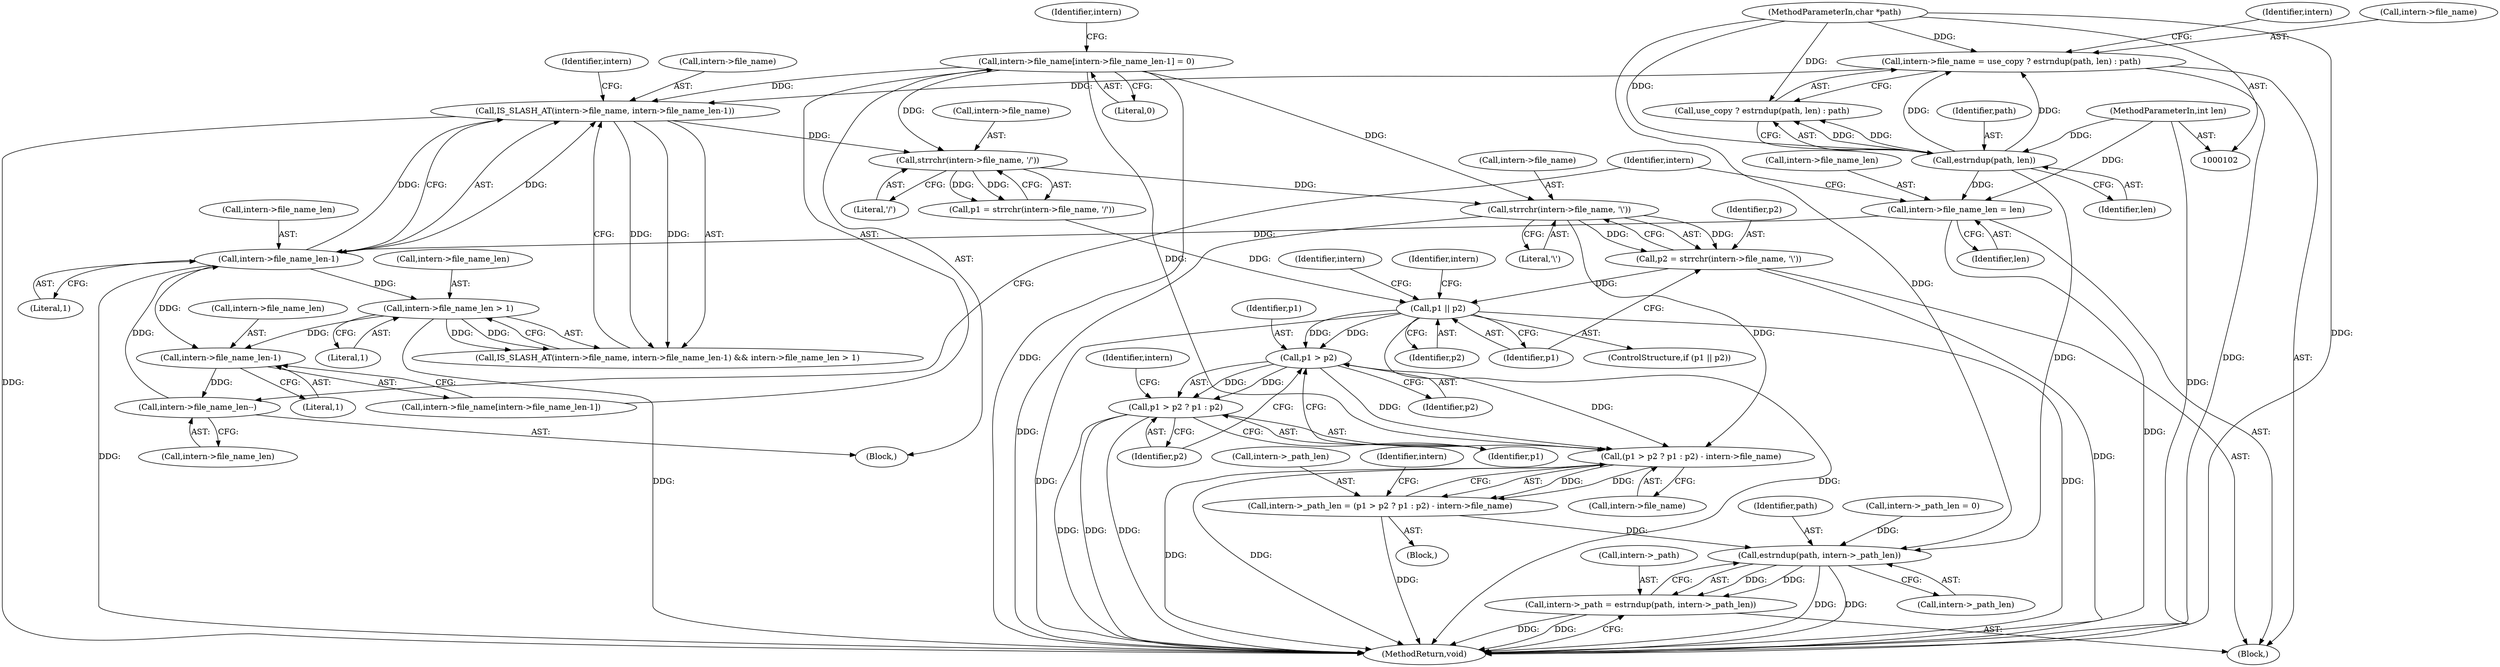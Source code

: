 digraph "0_php-src_7245bff300d3fa8bacbef7897ff080a6f1c23eba?w=1_52@API" {
"1000175" [label="(Call,strrchr(intern->file_name, '\\'))"];
"1000168" [label="(Call,strrchr(intern->file_name, '/'))"];
"1000151" [label="(Call,intern->file_name[intern->file_name_len-1] = 0)"];
"1000136" [label="(Call,IS_SLASH_AT(intern->file_name, intern->file_name_len-1))"];
"1000119" [label="(Call,intern->file_name = use_copy ? estrndup(path, len) : path)"];
"1000125" [label="(Call,estrndup(path, len))"];
"1000104" [label="(MethodParameterIn,char *path)"];
"1000105" [label="(MethodParameterIn,int len)"];
"1000140" [label="(Call,intern->file_name_len-1)"];
"1000129" [label="(Call,intern->file_name_len = len)"];
"1000162" [label="(Call,intern->file_name_len--)"];
"1000156" [label="(Call,intern->file_name_len-1)"];
"1000145" [label="(Call,intern->file_name_len > 1)"];
"1000173" [label="(Call,p2 = strrchr(intern->file_name, '\\'))"];
"1000181" [label="(Call,p1 || p2)"];
"1000191" [label="(Call,p1 > p2)"];
"1000189" [label="(Call,(p1 > p2 ? p1 : p2) - intern->file_name)"];
"1000185" [label="(Call,intern->_path_len = (p1 > p2 ? p1 : p2) - intern->file_name)"];
"1000219" [label="(Call,estrndup(path, intern->_path_len))"];
"1000215" [label="(Call,intern->_path = estrndup(path, intern->_path_len))"];
"1000190" [label="(Call,p1 > p2 ? p1 : p2)"];
"1000104" [label="(MethodParameterIn,char *path)"];
"1000133" [label="(Identifier,len)"];
"1000140" [label="(Call,intern->file_name_len-1)"];
"1000125" [label="(Call,estrndup(path, len))"];
"1000129" [label="(Call,intern->file_name_len = len)"];
"1000172" [label="(Literal,'/')"];
"1000181" [label="(Call,p1 || p2)"];
"1000136" [label="(Call,IS_SLASH_AT(intern->file_name, intern->file_name_len-1))"];
"1000203" [label="(Identifier,intern)"];
"1000190" [label="(Call,p1 > p2 ? p1 : p2)"];
"1000147" [label="(Identifier,intern)"];
"1000216" [label="(Call,intern->_path)"];
"1000187" [label="(Identifier,intern)"];
"1000192" [label="(Identifier,p1)"];
"1000189" [label="(Call,(p1 > p2 ? p1 : p2) - intern->file_name)"];
"1000179" [label="(Literal,'\\')"];
"1000145" [label="(Call,intern->file_name_len > 1)"];
"1000138" [label="(Identifier,intern)"];
"1000130" [label="(Call,intern->file_name_len)"];
"1000127" [label="(Identifier,len)"];
"1000215" [label="(Call,intern->_path = estrndup(path, intern->_path_len))"];
"1000169" [label="(Call,intern->file_name)"];
"1000119" [label="(Call,intern->file_name = use_copy ? estrndup(path, len) : path)"];
"1000174" [label="(Identifier,p2)"];
"1000183" [label="(Identifier,p2)"];
"1000151" [label="(Call,intern->file_name[intern->file_name_len-1] = 0)"];
"1000144" [label="(Literal,1)"];
"1000220" [label="(Identifier,path)"];
"1000152" [label="(Call,intern->file_name[intern->file_name_len-1])"];
"1000168" [label="(Call,strrchr(intern->file_name, '/'))"];
"1000146" [label="(Call,intern->file_name_len)"];
"1000224" [label="(MethodReturn,void)"];
"1000135" [label="(Call,IS_SLASH_AT(intern->file_name, intern->file_name_len-1) && intern->file_name_len > 1)"];
"1000156" [label="(Call,intern->file_name_len-1)"];
"1000176" [label="(Call,intern->file_name)"];
"1000149" [label="(Literal,1)"];
"1000201" [label="(Call,intern->_path_len = 0)"];
"1000197" [label="(Identifier,intern)"];
"1000164" [label="(Identifier,intern)"];
"1000163" [label="(Call,intern->file_name_len)"];
"1000175" [label="(Call,strrchr(intern->file_name, '\\'))"];
"1000196" [label="(Call,intern->file_name)"];
"1000186" [label="(Call,intern->_path_len)"];
"1000160" [label="(Literal,1)"];
"1000173" [label="(Call,p2 = strrchr(intern->file_name, '\\'))"];
"1000185" [label="(Call,intern->_path_len = (p1 > p2 ? p1 : p2) - intern->file_name)"];
"1000166" [label="(Call,p1 = strrchr(intern->file_name, '/'))"];
"1000105" [label="(MethodParameterIn,int len)"];
"1000162" [label="(Call,intern->file_name_len--)"];
"1000131" [label="(Identifier,intern)"];
"1000182" [label="(Identifier,p1)"];
"1000191" [label="(Call,p1 > p2)"];
"1000219" [label="(Call,estrndup(path, intern->_path_len))"];
"1000221" [label="(Call,intern->_path_len)"];
"1000107" [label="(Block,)"];
"1000150" [label="(Block,)"];
"1000157" [label="(Call,intern->file_name_len)"];
"1000195" [label="(Identifier,p2)"];
"1000120" [label="(Call,intern->file_name)"];
"1000208" [label="(Identifier,intern)"];
"1000141" [label="(Call,intern->file_name_len)"];
"1000123" [label="(Call,use_copy ? estrndup(path, len) : path)"];
"1000180" [label="(ControlStructure,if (p1 || p2))"];
"1000194" [label="(Identifier,p1)"];
"1000137" [label="(Call,intern->file_name)"];
"1000161" [label="(Literal,0)"];
"1000193" [label="(Identifier,p2)"];
"1000126" [label="(Identifier,path)"];
"1000184" [label="(Block,)"];
"1000175" -> "1000173"  [label="AST: "];
"1000175" -> "1000179"  [label="CFG: "];
"1000176" -> "1000175"  [label="AST: "];
"1000179" -> "1000175"  [label="AST: "];
"1000173" -> "1000175"  [label="CFG: "];
"1000175" -> "1000224"  [label="DDG: "];
"1000175" -> "1000173"  [label="DDG: "];
"1000175" -> "1000173"  [label="DDG: "];
"1000168" -> "1000175"  [label="DDG: "];
"1000151" -> "1000175"  [label="DDG: "];
"1000175" -> "1000189"  [label="DDG: "];
"1000168" -> "1000166"  [label="AST: "];
"1000168" -> "1000172"  [label="CFG: "];
"1000169" -> "1000168"  [label="AST: "];
"1000172" -> "1000168"  [label="AST: "];
"1000166" -> "1000168"  [label="CFG: "];
"1000168" -> "1000166"  [label="DDG: "];
"1000168" -> "1000166"  [label="DDG: "];
"1000151" -> "1000168"  [label="DDG: "];
"1000136" -> "1000168"  [label="DDG: "];
"1000151" -> "1000150"  [label="AST: "];
"1000151" -> "1000161"  [label="CFG: "];
"1000152" -> "1000151"  [label="AST: "];
"1000161" -> "1000151"  [label="AST: "];
"1000164" -> "1000151"  [label="CFG: "];
"1000151" -> "1000224"  [label="DDG: "];
"1000151" -> "1000136"  [label="DDG: "];
"1000151" -> "1000189"  [label="DDG: "];
"1000136" -> "1000135"  [label="AST: "];
"1000136" -> "1000140"  [label="CFG: "];
"1000137" -> "1000136"  [label="AST: "];
"1000140" -> "1000136"  [label="AST: "];
"1000147" -> "1000136"  [label="CFG: "];
"1000135" -> "1000136"  [label="CFG: "];
"1000136" -> "1000224"  [label="DDG: "];
"1000136" -> "1000135"  [label="DDG: "];
"1000136" -> "1000135"  [label="DDG: "];
"1000119" -> "1000136"  [label="DDG: "];
"1000140" -> "1000136"  [label="DDG: "];
"1000140" -> "1000136"  [label="DDG: "];
"1000119" -> "1000107"  [label="AST: "];
"1000119" -> "1000123"  [label="CFG: "];
"1000120" -> "1000119"  [label="AST: "];
"1000123" -> "1000119"  [label="AST: "];
"1000131" -> "1000119"  [label="CFG: "];
"1000119" -> "1000224"  [label="DDG: "];
"1000125" -> "1000119"  [label="DDG: "];
"1000125" -> "1000119"  [label="DDG: "];
"1000104" -> "1000119"  [label="DDG: "];
"1000125" -> "1000123"  [label="AST: "];
"1000125" -> "1000127"  [label="CFG: "];
"1000126" -> "1000125"  [label="AST: "];
"1000127" -> "1000125"  [label="AST: "];
"1000123" -> "1000125"  [label="CFG: "];
"1000125" -> "1000123"  [label="DDG: "];
"1000125" -> "1000123"  [label="DDG: "];
"1000104" -> "1000125"  [label="DDG: "];
"1000105" -> "1000125"  [label="DDG: "];
"1000125" -> "1000129"  [label="DDG: "];
"1000125" -> "1000219"  [label="DDG: "];
"1000104" -> "1000102"  [label="AST: "];
"1000104" -> "1000224"  [label="DDG: "];
"1000104" -> "1000123"  [label="DDG: "];
"1000104" -> "1000219"  [label="DDG: "];
"1000105" -> "1000102"  [label="AST: "];
"1000105" -> "1000224"  [label="DDG: "];
"1000105" -> "1000129"  [label="DDG: "];
"1000140" -> "1000144"  [label="CFG: "];
"1000141" -> "1000140"  [label="AST: "];
"1000144" -> "1000140"  [label="AST: "];
"1000140" -> "1000224"  [label="DDG: "];
"1000129" -> "1000140"  [label="DDG: "];
"1000162" -> "1000140"  [label="DDG: "];
"1000140" -> "1000145"  [label="DDG: "];
"1000140" -> "1000156"  [label="DDG: "];
"1000129" -> "1000107"  [label="AST: "];
"1000129" -> "1000133"  [label="CFG: "];
"1000130" -> "1000129"  [label="AST: "];
"1000133" -> "1000129"  [label="AST: "];
"1000138" -> "1000129"  [label="CFG: "];
"1000129" -> "1000224"  [label="DDG: "];
"1000162" -> "1000150"  [label="AST: "];
"1000162" -> "1000163"  [label="CFG: "];
"1000163" -> "1000162"  [label="AST: "];
"1000138" -> "1000162"  [label="CFG: "];
"1000156" -> "1000162"  [label="DDG: "];
"1000156" -> "1000152"  [label="AST: "];
"1000156" -> "1000160"  [label="CFG: "];
"1000157" -> "1000156"  [label="AST: "];
"1000160" -> "1000156"  [label="AST: "];
"1000152" -> "1000156"  [label="CFG: "];
"1000145" -> "1000156"  [label="DDG: "];
"1000145" -> "1000135"  [label="AST: "];
"1000145" -> "1000149"  [label="CFG: "];
"1000146" -> "1000145"  [label="AST: "];
"1000149" -> "1000145"  [label="AST: "];
"1000135" -> "1000145"  [label="CFG: "];
"1000145" -> "1000224"  [label="DDG: "];
"1000145" -> "1000135"  [label="DDG: "];
"1000145" -> "1000135"  [label="DDG: "];
"1000173" -> "1000107"  [label="AST: "];
"1000174" -> "1000173"  [label="AST: "];
"1000182" -> "1000173"  [label="CFG: "];
"1000173" -> "1000224"  [label="DDG: "];
"1000173" -> "1000181"  [label="DDG: "];
"1000181" -> "1000180"  [label="AST: "];
"1000181" -> "1000182"  [label="CFG: "];
"1000181" -> "1000183"  [label="CFG: "];
"1000182" -> "1000181"  [label="AST: "];
"1000183" -> "1000181"  [label="AST: "];
"1000187" -> "1000181"  [label="CFG: "];
"1000203" -> "1000181"  [label="CFG: "];
"1000181" -> "1000224"  [label="DDG: "];
"1000181" -> "1000224"  [label="DDG: "];
"1000181" -> "1000224"  [label="DDG: "];
"1000166" -> "1000181"  [label="DDG: "];
"1000181" -> "1000191"  [label="DDG: "];
"1000181" -> "1000191"  [label="DDG: "];
"1000191" -> "1000190"  [label="AST: "];
"1000191" -> "1000193"  [label="CFG: "];
"1000192" -> "1000191"  [label="AST: "];
"1000193" -> "1000191"  [label="AST: "];
"1000194" -> "1000191"  [label="CFG: "];
"1000195" -> "1000191"  [label="CFG: "];
"1000191" -> "1000189"  [label="DDG: "];
"1000191" -> "1000189"  [label="DDG: "];
"1000191" -> "1000190"  [label="DDG: "];
"1000191" -> "1000190"  [label="DDG: "];
"1000189" -> "1000185"  [label="AST: "];
"1000189" -> "1000196"  [label="CFG: "];
"1000190" -> "1000189"  [label="AST: "];
"1000196" -> "1000189"  [label="AST: "];
"1000185" -> "1000189"  [label="CFG: "];
"1000189" -> "1000224"  [label="DDG: "];
"1000189" -> "1000224"  [label="DDG: "];
"1000189" -> "1000185"  [label="DDG: "];
"1000189" -> "1000185"  [label="DDG: "];
"1000185" -> "1000184"  [label="AST: "];
"1000186" -> "1000185"  [label="AST: "];
"1000208" -> "1000185"  [label="CFG: "];
"1000185" -> "1000224"  [label="DDG: "];
"1000185" -> "1000219"  [label="DDG: "];
"1000219" -> "1000215"  [label="AST: "];
"1000219" -> "1000221"  [label="CFG: "];
"1000220" -> "1000219"  [label="AST: "];
"1000221" -> "1000219"  [label="AST: "];
"1000215" -> "1000219"  [label="CFG: "];
"1000219" -> "1000224"  [label="DDG: "];
"1000219" -> "1000224"  [label="DDG: "];
"1000219" -> "1000215"  [label="DDG: "];
"1000219" -> "1000215"  [label="DDG: "];
"1000201" -> "1000219"  [label="DDG: "];
"1000215" -> "1000107"  [label="AST: "];
"1000216" -> "1000215"  [label="AST: "];
"1000224" -> "1000215"  [label="CFG: "];
"1000215" -> "1000224"  [label="DDG: "];
"1000215" -> "1000224"  [label="DDG: "];
"1000190" -> "1000194"  [label="CFG: "];
"1000190" -> "1000195"  [label="CFG: "];
"1000194" -> "1000190"  [label="AST: "];
"1000195" -> "1000190"  [label="AST: "];
"1000197" -> "1000190"  [label="CFG: "];
"1000190" -> "1000224"  [label="DDG: "];
"1000190" -> "1000224"  [label="DDG: "];
"1000190" -> "1000224"  [label="DDG: "];
}
